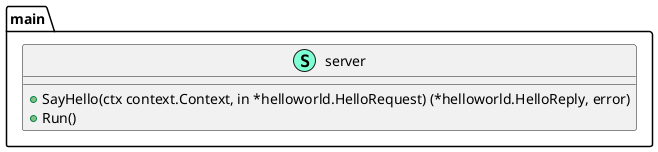 @startuml gRPCHelloWorldServer
namespace main {
    class server << (S,Aquamarine) >> {
        + SayHello(ctx context.Context, in *helloworld.HelloRequest) (*helloworld.HelloReply, error)
        + Run()

    }
}


@enduml